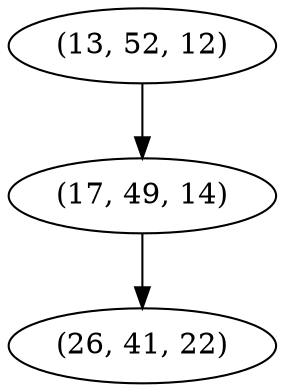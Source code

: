 digraph tree {
    "(13, 52, 12)";
    "(17, 49, 14)";
    "(26, 41, 22)";
    "(13, 52, 12)" -> "(17, 49, 14)";
    "(17, 49, 14)" -> "(26, 41, 22)";
}
